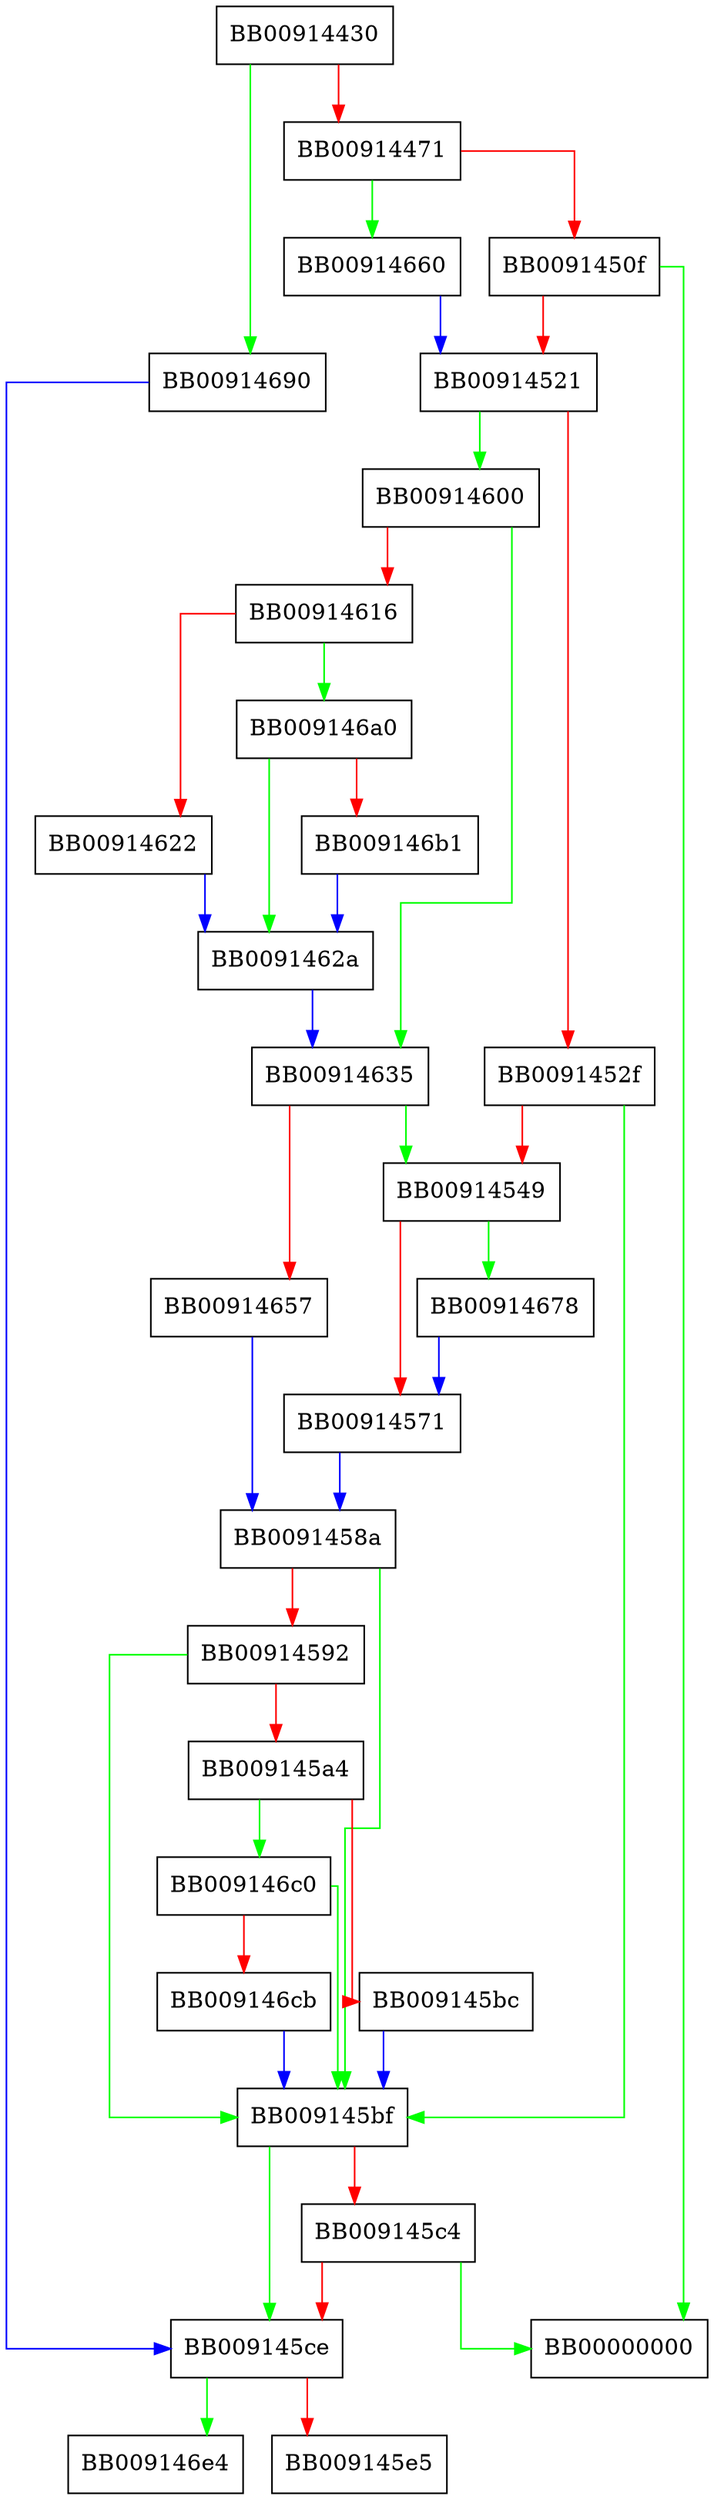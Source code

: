 digraph buffered_vfprintf {
  node [shape="box"];
  graph [splines=ortho];
  BB00914430 -> BB00914690 [color="green"];
  BB00914430 -> BB00914471 [color="red"];
  BB00914471 -> BB00914660 [color="green"];
  BB00914471 -> BB0091450f [color="red"];
  BB0091450f -> BB00000000 [color="green"];
  BB0091450f -> BB00914521 [color="red"];
  BB00914521 -> BB00914600 [color="green"];
  BB00914521 -> BB0091452f [color="red"];
  BB0091452f -> BB009145bf [color="green"];
  BB0091452f -> BB00914549 [color="red"];
  BB00914549 -> BB00914678 [color="green"];
  BB00914549 -> BB00914571 [color="red"];
  BB00914571 -> BB0091458a [color="blue"];
  BB0091458a -> BB009145bf [color="green"];
  BB0091458a -> BB00914592 [color="red"];
  BB00914592 -> BB009145bf [color="green"];
  BB00914592 -> BB009145a4 [color="red"];
  BB009145a4 -> BB009146c0 [color="green"];
  BB009145a4 -> BB009145bc [color="red"];
  BB009145bc -> BB009145bf [color="blue"];
  BB009145bf -> BB009145ce [color="green"];
  BB009145bf -> BB009145c4 [color="red"];
  BB009145c4 -> BB00000000 [color="green"];
  BB009145c4 -> BB009145ce [color="red"];
  BB009145ce -> BB009146e4 [color="green"];
  BB009145ce -> BB009145e5 [color="red"];
  BB00914600 -> BB00914635 [color="green"];
  BB00914600 -> BB00914616 [color="red"];
  BB00914616 -> BB009146a0 [color="green"];
  BB00914616 -> BB00914622 [color="red"];
  BB00914622 -> BB0091462a [color="blue"];
  BB0091462a -> BB00914635 [color="blue"];
  BB00914635 -> BB00914549 [color="green"];
  BB00914635 -> BB00914657 [color="red"];
  BB00914657 -> BB0091458a [color="blue"];
  BB00914660 -> BB00914521 [color="blue"];
  BB00914678 -> BB00914571 [color="blue"];
  BB00914690 -> BB009145ce [color="blue"];
  BB009146a0 -> BB0091462a [color="green"];
  BB009146a0 -> BB009146b1 [color="red"];
  BB009146b1 -> BB0091462a [color="blue"];
  BB009146c0 -> BB009145bf [color="green"];
  BB009146c0 -> BB009146cb [color="red"];
  BB009146cb -> BB009145bf [color="blue"];
}
